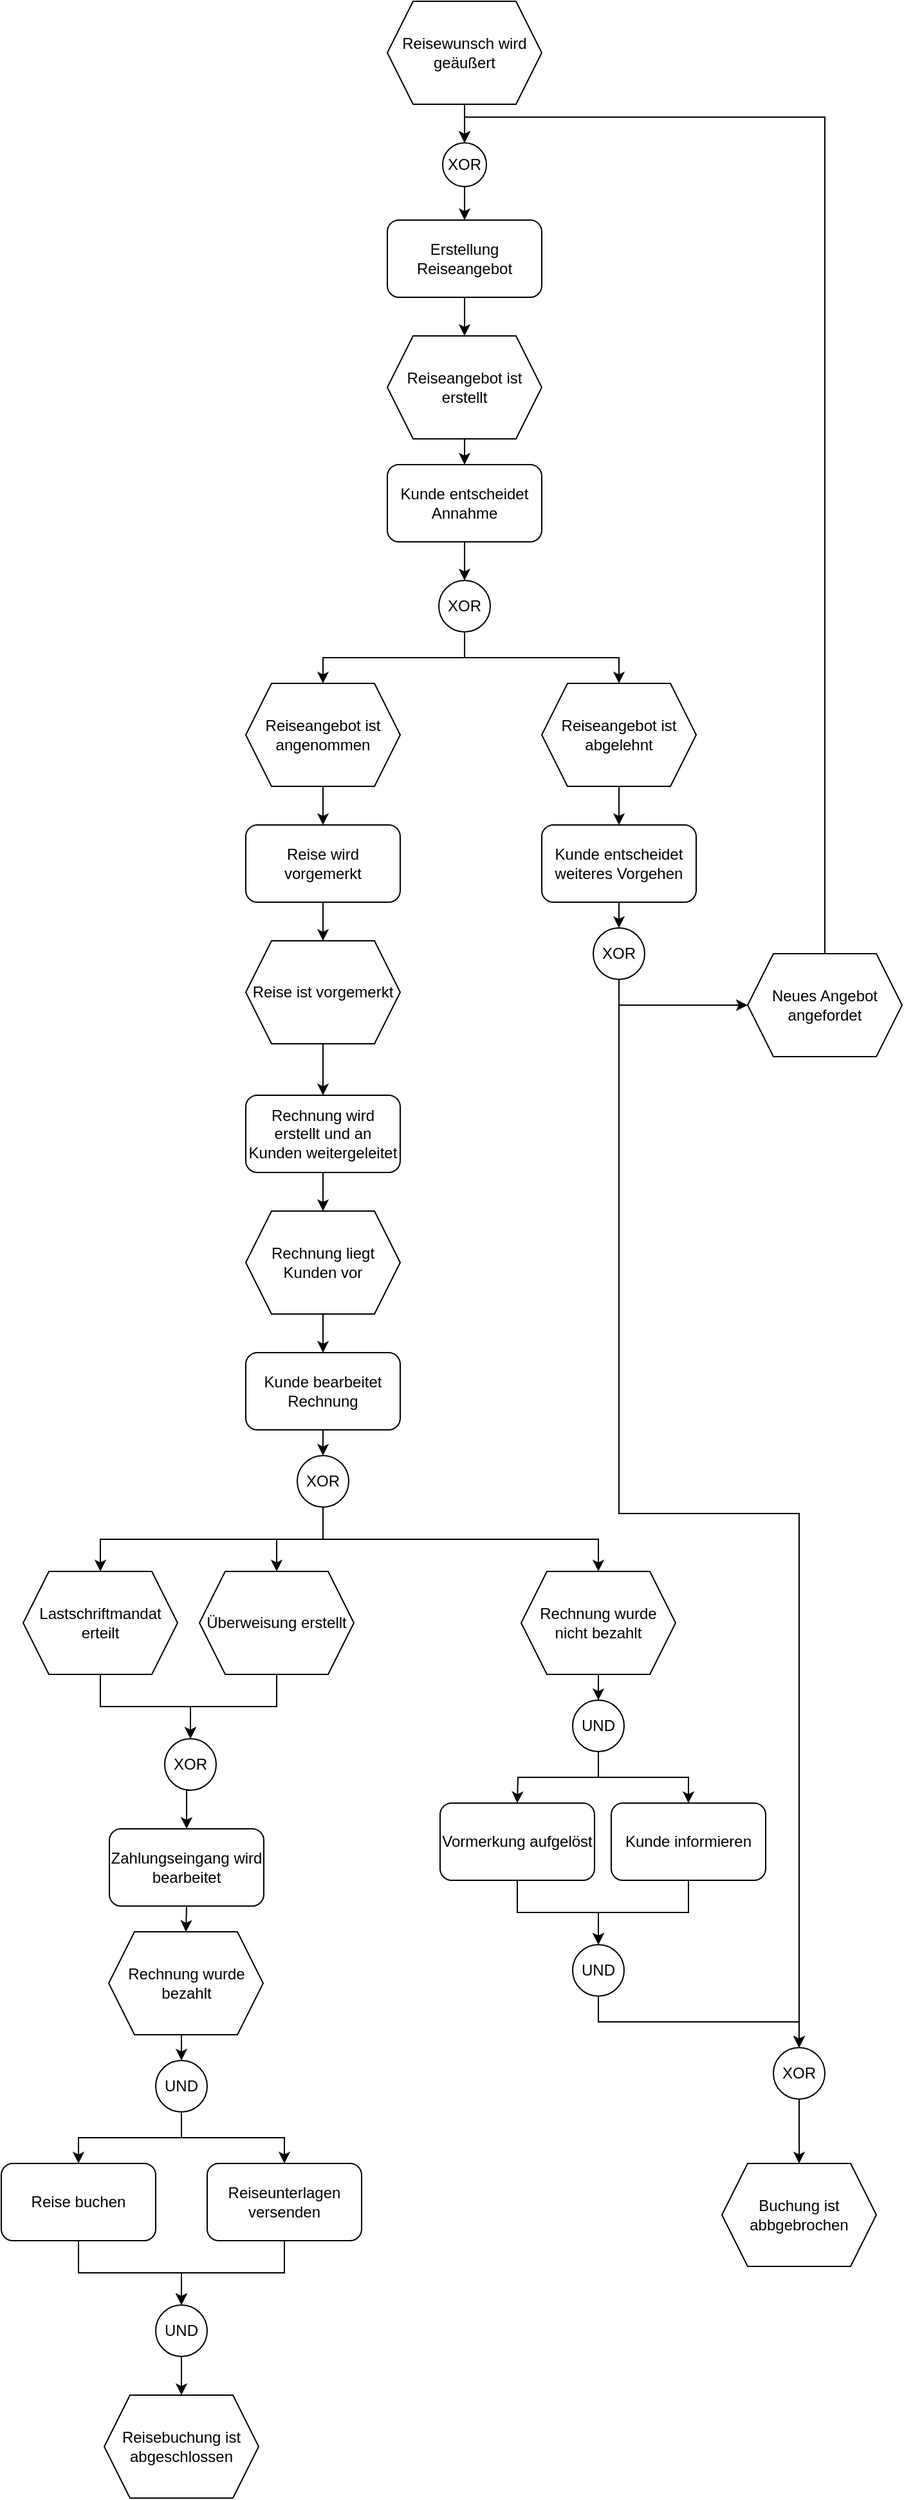 <mxfile version="14.5.1" type="device"><diagram id="2vCjcO7J6y7b90xfnMLN" name="Page-1"><mxGraphModel dx="2253" dy="2029" grid="1" gridSize="10" guides="1" tooltips="1" connect="1" arrows="1" fold="1" page="1" pageScale="1" pageWidth="827" pageHeight="1169" math="0" shadow="0"><root><mxCell id="0"/><mxCell id="1" parent="0"/><mxCell id="QBhpnT_D8Alsl25RhvCz-26" style="edgeStyle=orthogonalEdgeStyle;rounded=0;orthogonalLoop=1;jettySize=auto;html=1;exitX=0.5;exitY=1;exitDx=0;exitDy=0;entryX=0.5;entryY=0;entryDx=0;entryDy=0;" edge="1" parent="1" source="QBhpnT_D8Alsl25RhvCz-1" target="QBhpnT_D8Alsl25RhvCz-24"><mxGeometry relative="1" as="geometry"/></mxCell><mxCell id="QBhpnT_D8Alsl25RhvCz-1" value="Reisewunsch wird geäußert" style="shape=hexagon;perimeter=hexagonPerimeter2;whiteSpace=wrap;html=1;fixedSize=1;" vertex="1" parent="1"><mxGeometry x="190" y="-30" width="120" height="80" as="geometry"/></mxCell><mxCell id="QBhpnT_D8Alsl25RhvCz-5" style="edgeStyle=orthogonalEdgeStyle;rounded=0;orthogonalLoop=1;jettySize=auto;html=1;exitX=0.5;exitY=1;exitDx=0;exitDy=0;entryX=0.5;entryY=0;entryDx=0;entryDy=0;" edge="1" parent="1" source="QBhpnT_D8Alsl25RhvCz-2" target="QBhpnT_D8Alsl25RhvCz-4"><mxGeometry relative="1" as="geometry"/></mxCell><mxCell id="QBhpnT_D8Alsl25RhvCz-2" value="Erstellung Reiseangebot" style="rounded=1;whiteSpace=wrap;html=1;" vertex="1" parent="1"><mxGeometry x="190" y="140" width="120" height="60" as="geometry"/></mxCell><mxCell id="QBhpnT_D8Alsl25RhvCz-11" style="edgeStyle=orthogonalEdgeStyle;rounded=0;orthogonalLoop=1;jettySize=auto;html=1;exitX=0.5;exitY=1;exitDx=0;exitDy=0;entryX=0.5;entryY=0;entryDx=0;entryDy=0;" edge="1" parent="1" source="QBhpnT_D8Alsl25RhvCz-4" target="QBhpnT_D8Alsl25RhvCz-6"><mxGeometry relative="1" as="geometry"/></mxCell><mxCell id="QBhpnT_D8Alsl25RhvCz-4" value="Reiseangebot ist erstellt" style="shape=hexagon;perimeter=hexagonPerimeter2;whiteSpace=wrap;html=1;fixedSize=1;" vertex="1" parent="1"><mxGeometry x="190" y="230" width="120" height="80" as="geometry"/></mxCell><mxCell id="QBhpnT_D8Alsl25RhvCz-12" style="edgeStyle=orthogonalEdgeStyle;rounded=0;orthogonalLoop=1;jettySize=auto;html=1;exitX=0.5;exitY=1;exitDx=0;exitDy=0;entryX=0.5;entryY=0;entryDx=0;entryDy=0;" edge="1" parent="1" source="QBhpnT_D8Alsl25RhvCz-6" target="QBhpnT_D8Alsl25RhvCz-8"><mxGeometry relative="1" as="geometry"/></mxCell><mxCell id="QBhpnT_D8Alsl25RhvCz-6" value="Kunde entscheidet Annahme" style="rounded=1;whiteSpace=wrap;html=1;" vertex="1" parent="1"><mxGeometry x="190" y="330" width="120" height="60" as="geometry"/></mxCell><mxCell id="QBhpnT_D8Alsl25RhvCz-13" style="edgeStyle=orthogonalEdgeStyle;rounded=0;orthogonalLoop=1;jettySize=auto;html=1;exitX=0.5;exitY=1;exitDx=0;exitDy=0;" edge="1" parent="1" source="QBhpnT_D8Alsl25RhvCz-8" target="QBhpnT_D8Alsl25RhvCz-9"><mxGeometry relative="1" as="geometry"/></mxCell><mxCell id="QBhpnT_D8Alsl25RhvCz-14" style="edgeStyle=orthogonalEdgeStyle;rounded=0;orthogonalLoop=1;jettySize=auto;html=1;exitX=0.5;exitY=1;exitDx=0;exitDy=0;entryX=0.5;entryY=0;entryDx=0;entryDy=0;" edge="1" parent="1" source="QBhpnT_D8Alsl25RhvCz-8" target="QBhpnT_D8Alsl25RhvCz-10"><mxGeometry relative="1" as="geometry"/></mxCell><mxCell id="QBhpnT_D8Alsl25RhvCz-8" value="XOR" style="ellipse;whiteSpace=wrap;html=1;aspect=fixed;" vertex="1" parent="1"><mxGeometry x="230" y="420" width="40" height="40" as="geometry"/></mxCell><mxCell id="QBhpnT_D8Alsl25RhvCz-31" style="edgeStyle=orthogonalEdgeStyle;rounded=0;orthogonalLoop=1;jettySize=auto;html=1;exitX=0.5;exitY=1;exitDx=0;exitDy=0;entryX=0.5;entryY=0;entryDx=0;entryDy=0;" edge="1" parent="1" source="QBhpnT_D8Alsl25RhvCz-9" target="QBhpnT_D8Alsl25RhvCz-28"><mxGeometry relative="1" as="geometry"/></mxCell><mxCell id="QBhpnT_D8Alsl25RhvCz-9" value="Reiseangebot ist angenommen" style="shape=hexagon;perimeter=hexagonPerimeter2;whiteSpace=wrap;html=1;fixedSize=1;" vertex="1" parent="1"><mxGeometry x="80" y="500" width="120" height="80" as="geometry"/></mxCell><mxCell id="QBhpnT_D8Alsl25RhvCz-16" style="edgeStyle=orthogonalEdgeStyle;rounded=0;orthogonalLoop=1;jettySize=auto;html=1;exitX=0.5;exitY=1;exitDx=0;exitDy=0;entryX=0.5;entryY=0;entryDx=0;entryDy=0;" edge="1" parent="1" source="QBhpnT_D8Alsl25RhvCz-10" target="QBhpnT_D8Alsl25RhvCz-15"><mxGeometry relative="1" as="geometry"/></mxCell><mxCell id="QBhpnT_D8Alsl25RhvCz-10" value="Reiseangebot ist abgelehnt" style="shape=hexagon;perimeter=hexagonPerimeter2;whiteSpace=wrap;html=1;fixedSize=1;" vertex="1" parent="1"><mxGeometry x="310" y="500" width="120" height="80" as="geometry"/></mxCell><mxCell id="QBhpnT_D8Alsl25RhvCz-21" style="edgeStyle=orthogonalEdgeStyle;rounded=0;orthogonalLoop=1;jettySize=auto;html=1;exitX=0.5;exitY=1;exitDx=0;exitDy=0;entryX=0.5;entryY=0;entryDx=0;entryDy=0;" edge="1" parent="1" source="QBhpnT_D8Alsl25RhvCz-15" target="QBhpnT_D8Alsl25RhvCz-17"><mxGeometry relative="1" as="geometry"/></mxCell><mxCell id="QBhpnT_D8Alsl25RhvCz-15" value="Kunde entscheidet weiteres Vorgehen" style="rounded=1;whiteSpace=wrap;html=1;" vertex="1" parent="1"><mxGeometry x="310" y="610" width="120" height="60" as="geometry"/></mxCell><mxCell id="QBhpnT_D8Alsl25RhvCz-23" style="edgeStyle=orthogonalEdgeStyle;rounded=0;orthogonalLoop=1;jettySize=auto;html=1;exitX=0.5;exitY=1;exitDx=0;exitDy=0;entryX=0;entryY=0.5;entryDx=0;entryDy=0;" edge="1" parent="1" source="QBhpnT_D8Alsl25RhvCz-17" target="QBhpnT_D8Alsl25RhvCz-19"><mxGeometry relative="1" as="geometry"/></mxCell><mxCell id="QBhpnT_D8Alsl25RhvCz-107" style="edgeStyle=orthogonalEdgeStyle;rounded=0;orthogonalLoop=1;jettySize=auto;html=1;exitX=0.5;exitY=1;exitDx=0;exitDy=0;entryX=0.5;entryY=0;entryDx=0;entryDy=0;" edge="1" parent="1" source="QBhpnT_D8Alsl25RhvCz-17" target="QBhpnT_D8Alsl25RhvCz-105"><mxGeometry relative="1" as="geometry"/></mxCell><mxCell id="QBhpnT_D8Alsl25RhvCz-17" value="XOR" style="ellipse;whiteSpace=wrap;html=1;aspect=fixed;" vertex="1" parent="1"><mxGeometry x="350" y="690" width="40" height="40" as="geometry"/></mxCell><mxCell id="QBhpnT_D8Alsl25RhvCz-18" value="Buchung ist abbgebrochen" style="shape=hexagon;perimeter=hexagonPerimeter2;whiteSpace=wrap;html=1;fixedSize=1;" vertex="1" parent="1"><mxGeometry x="450" y="1650" width="120" height="80" as="geometry"/></mxCell><mxCell id="QBhpnT_D8Alsl25RhvCz-27" style="edgeStyle=orthogonalEdgeStyle;rounded=0;orthogonalLoop=1;jettySize=auto;html=1;exitX=0.5;exitY=0;exitDx=0;exitDy=0;entryX=0.5;entryY=0;entryDx=0;entryDy=0;" edge="1" parent="1" source="QBhpnT_D8Alsl25RhvCz-19" target="QBhpnT_D8Alsl25RhvCz-24"><mxGeometry relative="1" as="geometry"/></mxCell><mxCell id="QBhpnT_D8Alsl25RhvCz-19" value="Neues Angebot angefordet" style="shape=hexagon;perimeter=hexagonPerimeter2;whiteSpace=wrap;html=1;fixedSize=1;" vertex="1" parent="1"><mxGeometry x="470" y="710" width="120" height="80" as="geometry"/></mxCell><mxCell id="QBhpnT_D8Alsl25RhvCz-25" style="edgeStyle=orthogonalEdgeStyle;rounded=0;orthogonalLoop=1;jettySize=auto;html=1;exitX=0.5;exitY=1;exitDx=0;exitDy=0;entryX=0.5;entryY=0;entryDx=0;entryDy=0;" edge="1" parent="1" source="QBhpnT_D8Alsl25RhvCz-24" target="QBhpnT_D8Alsl25RhvCz-2"><mxGeometry relative="1" as="geometry"/></mxCell><mxCell id="QBhpnT_D8Alsl25RhvCz-24" value="XOR" style="ellipse;whiteSpace=wrap;html=1;aspect=fixed;" vertex="1" parent="1"><mxGeometry x="233" y="80" width="34" height="34" as="geometry"/></mxCell><mxCell id="QBhpnT_D8Alsl25RhvCz-32" style="edgeStyle=orthogonalEdgeStyle;rounded=0;orthogonalLoop=1;jettySize=auto;html=1;exitX=0.5;exitY=1;exitDx=0;exitDy=0;entryX=0.5;entryY=0;entryDx=0;entryDy=0;" edge="1" parent="1" source="QBhpnT_D8Alsl25RhvCz-28" target="QBhpnT_D8Alsl25RhvCz-29"><mxGeometry relative="1" as="geometry"/></mxCell><mxCell id="QBhpnT_D8Alsl25RhvCz-28" value="Reise wird vorgemerkt" style="rounded=1;whiteSpace=wrap;html=1;" vertex="1" parent="1"><mxGeometry x="80" y="610" width="120" height="60" as="geometry"/></mxCell><mxCell id="QBhpnT_D8Alsl25RhvCz-33" style="edgeStyle=orthogonalEdgeStyle;rounded=0;orthogonalLoop=1;jettySize=auto;html=1;exitX=0.5;exitY=1;exitDx=0;exitDy=0;entryX=0.5;entryY=0;entryDx=0;entryDy=0;" edge="1" parent="1" source="QBhpnT_D8Alsl25RhvCz-29" target="QBhpnT_D8Alsl25RhvCz-30"><mxGeometry relative="1" as="geometry"/></mxCell><mxCell id="QBhpnT_D8Alsl25RhvCz-29" value="Reise ist vorgemerkt" style="shape=hexagon;perimeter=hexagonPerimeter2;whiteSpace=wrap;html=1;fixedSize=1;" vertex="1" parent="1"><mxGeometry x="80" y="700" width="120" height="80" as="geometry"/></mxCell><mxCell id="QBhpnT_D8Alsl25RhvCz-35" style="edgeStyle=orthogonalEdgeStyle;rounded=0;orthogonalLoop=1;jettySize=auto;html=1;exitX=0.5;exitY=1;exitDx=0;exitDy=0;entryX=0.5;entryY=0;entryDx=0;entryDy=0;" edge="1" parent="1" source="QBhpnT_D8Alsl25RhvCz-30" target="QBhpnT_D8Alsl25RhvCz-34"><mxGeometry relative="1" as="geometry"/></mxCell><mxCell id="QBhpnT_D8Alsl25RhvCz-30" value="Rechnung wird erstellt und an Kunden weitergeleitet" style="rounded=1;whiteSpace=wrap;html=1;" vertex="1" parent="1"><mxGeometry x="80" y="820" width="120" height="60" as="geometry"/></mxCell><mxCell id="QBhpnT_D8Alsl25RhvCz-53" style="edgeStyle=orthogonalEdgeStyle;rounded=0;orthogonalLoop=1;jettySize=auto;html=1;exitX=0.5;exitY=1;exitDx=0;exitDy=0;entryX=0.5;entryY=0;entryDx=0;entryDy=0;" edge="1" parent="1" source="QBhpnT_D8Alsl25RhvCz-34"><mxGeometry relative="1" as="geometry"><mxPoint x="140" y="1020" as="targetPoint"/></mxGeometry></mxCell><mxCell id="QBhpnT_D8Alsl25RhvCz-34" value="Rechnung liegt Kunden vor" style="shape=hexagon;perimeter=hexagonPerimeter2;whiteSpace=wrap;html=1;fixedSize=1;" vertex="1" parent="1"><mxGeometry x="80" y="910" width="120" height="80" as="geometry"/></mxCell><mxCell id="QBhpnT_D8Alsl25RhvCz-74" style="edgeStyle=orthogonalEdgeStyle;rounded=0;orthogonalLoop=1;jettySize=auto;html=1;exitX=0.5;exitY=1;exitDx=0;exitDy=0;entryX=0.5;entryY=0;entryDx=0;entryDy=0;" edge="1" parent="1" target="QBhpnT_D8Alsl25RhvCz-59"><mxGeometry relative="1" as="geometry"><mxPoint x="30" y="1650" as="sourcePoint"/></mxGeometry></mxCell><mxCell id="QBhpnT_D8Alsl25RhvCz-86" style="edgeStyle=orthogonalEdgeStyle;rounded=0;orthogonalLoop=1;jettySize=auto;html=1;exitX=0.5;exitY=1;exitDx=0;exitDy=0;entryX=0.5;entryY=0;entryDx=0;entryDy=0;" edge="1" parent="1" source="QBhpnT_D8Alsl25RhvCz-58" target="QBhpnT_D8Alsl25RhvCz-83"><mxGeometry relative="1" as="geometry"/></mxCell><mxCell id="QBhpnT_D8Alsl25RhvCz-58" value="Rechnung wurde bezahlt" style="shape=hexagon;perimeter=hexagonPerimeter2;whiteSpace=wrap;html=1;fixedSize=1;" vertex="1" parent="1"><mxGeometry x="-26.5" y="1470" width="120" height="80" as="geometry"/></mxCell><mxCell id="QBhpnT_D8Alsl25RhvCz-68" style="edgeStyle=orthogonalEdgeStyle;rounded=0;orthogonalLoop=1;jettySize=auto;html=1;exitX=0.5;exitY=1;exitDx=0;exitDy=0;entryX=0.5;entryY=0;entryDx=0;entryDy=0;" edge="1" parent="1" source="QBhpnT_D8Alsl25RhvCz-62" target="QBhpnT_D8Alsl25RhvCz-66"><mxGeometry relative="1" as="geometry"/></mxCell><mxCell id="QBhpnT_D8Alsl25RhvCz-62" value="Rechnung wurde nicht bezahlt" style="shape=hexagon;perimeter=hexagonPerimeter2;whiteSpace=wrap;html=1;fixedSize=1;" vertex="1" parent="1"><mxGeometry x="294" y="1190" width="120" height="80" as="geometry"/></mxCell><mxCell id="QBhpnT_D8Alsl25RhvCz-102" style="edgeStyle=orthogonalEdgeStyle;rounded=0;orthogonalLoop=1;jettySize=auto;html=1;exitX=0.5;exitY=1;exitDx=0;exitDy=0;entryX=0.5;entryY=0;entryDx=0;entryDy=0;" edge="1" parent="1" source="QBhpnT_D8Alsl25RhvCz-63" target="QBhpnT_D8Alsl25RhvCz-67"><mxGeometry relative="1" as="geometry"/></mxCell><mxCell id="QBhpnT_D8Alsl25RhvCz-63" value="Vormerkung aufgelöst" style="rounded=1;whiteSpace=wrap;html=1;" vertex="1" parent="1"><mxGeometry x="231" y="1370" width="120" height="60" as="geometry"/></mxCell><mxCell id="QBhpnT_D8Alsl25RhvCz-72" style="edgeStyle=orthogonalEdgeStyle;rounded=0;orthogonalLoop=1;jettySize=auto;html=1;exitX=0.5;exitY=1;exitDx=0;exitDy=0;entryX=0.5;entryY=0;entryDx=0;entryDy=0;" edge="1" parent="1" source="QBhpnT_D8Alsl25RhvCz-64" target="QBhpnT_D8Alsl25RhvCz-67"><mxGeometry relative="1" as="geometry"/></mxCell><mxCell id="QBhpnT_D8Alsl25RhvCz-64" value="Kunde informieren" style="rounded=1;whiteSpace=wrap;html=1;" vertex="1" parent="1"><mxGeometry x="364" y="1370" width="120" height="60" as="geometry"/></mxCell><mxCell id="QBhpnT_D8Alsl25RhvCz-69" style="edgeStyle=orthogonalEdgeStyle;rounded=0;orthogonalLoop=1;jettySize=auto;html=1;exitX=0.5;exitY=1;exitDx=0;exitDy=0;" edge="1" parent="1" source="QBhpnT_D8Alsl25RhvCz-66"><mxGeometry relative="1" as="geometry"><mxPoint x="291" y="1370" as="targetPoint"/></mxGeometry></mxCell><mxCell id="QBhpnT_D8Alsl25RhvCz-70" style="edgeStyle=orthogonalEdgeStyle;rounded=0;orthogonalLoop=1;jettySize=auto;html=1;exitX=0.5;exitY=1;exitDx=0;exitDy=0;" edge="1" parent="1" source="QBhpnT_D8Alsl25RhvCz-66" target="QBhpnT_D8Alsl25RhvCz-64"><mxGeometry relative="1" as="geometry"/></mxCell><mxCell id="QBhpnT_D8Alsl25RhvCz-66" value="UND" style="ellipse;whiteSpace=wrap;html=1;aspect=fixed;" vertex="1" parent="1"><mxGeometry x="334" y="1290" width="40" height="40" as="geometry"/></mxCell><mxCell id="QBhpnT_D8Alsl25RhvCz-106" style="edgeStyle=orthogonalEdgeStyle;rounded=0;orthogonalLoop=1;jettySize=auto;html=1;exitX=0.5;exitY=1;exitDx=0;exitDy=0;entryX=0.5;entryY=0;entryDx=0;entryDy=0;" edge="1" parent="1" source="QBhpnT_D8Alsl25RhvCz-67" target="QBhpnT_D8Alsl25RhvCz-105"><mxGeometry relative="1" as="geometry"/></mxCell><mxCell id="QBhpnT_D8Alsl25RhvCz-67" value="UND" style="ellipse;whiteSpace=wrap;html=1;aspect=fixed;" vertex="1" parent="1"><mxGeometry x="334" y="1480" width="40" height="40" as="geometry"/></mxCell><mxCell id="QBhpnT_D8Alsl25RhvCz-76" style="edgeStyle=orthogonalEdgeStyle;rounded=0;orthogonalLoop=1;jettySize=auto;html=1;exitX=0.5;exitY=1;exitDx=0;exitDy=0;" edge="1" parent="1" source="QBhpnT_D8Alsl25RhvCz-77" target="QBhpnT_D8Alsl25RhvCz-85"><mxGeometry relative="1" as="geometry"/></mxCell><mxCell id="QBhpnT_D8Alsl25RhvCz-77" value="Reise buchen" style="rounded=1;whiteSpace=wrap;html=1;" vertex="1" parent="1"><mxGeometry x="-110" y="1650" width="120" height="60" as="geometry"/></mxCell><mxCell id="QBhpnT_D8Alsl25RhvCz-103" style="edgeStyle=orthogonalEdgeStyle;rounded=0;orthogonalLoop=1;jettySize=auto;html=1;exitX=0.5;exitY=1;exitDx=0;exitDy=0;entryX=0.5;entryY=0;entryDx=0;entryDy=0;" edge="1" parent="1" source="QBhpnT_D8Alsl25RhvCz-79" target="QBhpnT_D8Alsl25RhvCz-85"><mxGeometry relative="1" as="geometry"/></mxCell><mxCell id="QBhpnT_D8Alsl25RhvCz-79" value="Reiseunterlagen versenden" style="rounded=1;whiteSpace=wrap;html=1;" vertex="1" parent="1"><mxGeometry x="50" y="1650" width="120" height="60" as="geometry"/></mxCell><mxCell id="QBhpnT_D8Alsl25RhvCz-80" value="Reisebuchung ist abgeschlossen" style="shape=hexagon;perimeter=hexagonPerimeter2;whiteSpace=wrap;html=1;fixedSize=1;" vertex="1" parent="1"><mxGeometry x="-30" y="1830" width="120" height="80" as="geometry"/></mxCell><mxCell id="QBhpnT_D8Alsl25RhvCz-81" style="edgeStyle=orthogonalEdgeStyle;rounded=0;orthogonalLoop=1;jettySize=auto;html=1;exitX=0.5;exitY=1;exitDx=0;exitDy=0;" edge="1" parent="1" source="QBhpnT_D8Alsl25RhvCz-83" target="QBhpnT_D8Alsl25RhvCz-77"><mxGeometry relative="1" as="geometry"/></mxCell><mxCell id="QBhpnT_D8Alsl25RhvCz-104" style="edgeStyle=orthogonalEdgeStyle;rounded=0;orthogonalLoop=1;jettySize=auto;html=1;exitX=0.5;exitY=1;exitDx=0;exitDy=0;" edge="1" parent="1" source="QBhpnT_D8Alsl25RhvCz-83" target="QBhpnT_D8Alsl25RhvCz-79"><mxGeometry relative="1" as="geometry"/></mxCell><mxCell id="QBhpnT_D8Alsl25RhvCz-83" value="UND" style="ellipse;whiteSpace=wrap;html=1;aspect=fixed;" vertex="1" parent="1"><mxGeometry x="10" y="1570" width="40" height="40" as="geometry"/></mxCell><mxCell id="QBhpnT_D8Alsl25RhvCz-84" style="edgeStyle=orthogonalEdgeStyle;rounded=0;orthogonalLoop=1;jettySize=auto;html=1;exitX=0.5;exitY=1;exitDx=0;exitDy=0;" edge="1" parent="1" source="QBhpnT_D8Alsl25RhvCz-85" target="QBhpnT_D8Alsl25RhvCz-80"><mxGeometry relative="1" as="geometry"/></mxCell><mxCell id="QBhpnT_D8Alsl25RhvCz-85" value="UND" style="ellipse;whiteSpace=wrap;html=1;aspect=fixed;" vertex="1" parent="1"><mxGeometry x="10" y="1760" width="40" height="40" as="geometry"/></mxCell><mxCell id="QBhpnT_D8Alsl25RhvCz-92" style="edgeStyle=orthogonalEdgeStyle;rounded=0;orthogonalLoop=1;jettySize=auto;html=1;exitX=0.5;exitY=1;exitDx=0;exitDy=0;entryX=0.5;entryY=0;entryDx=0;entryDy=0;" edge="1" parent="1" source="QBhpnT_D8Alsl25RhvCz-87" target="QBhpnT_D8Alsl25RhvCz-91"><mxGeometry relative="1" as="geometry"/></mxCell><mxCell id="QBhpnT_D8Alsl25RhvCz-87" value="Kunde bearbeitet Rechnung" style="rounded=1;whiteSpace=wrap;html=1;" vertex="1" parent="1"><mxGeometry x="80" y="1020" width="120" height="60" as="geometry"/></mxCell><mxCell id="QBhpnT_D8Alsl25RhvCz-98" style="edgeStyle=orthogonalEdgeStyle;rounded=0;orthogonalLoop=1;jettySize=auto;html=1;exitX=0.5;exitY=1;exitDx=0;exitDy=0;entryX=0.5;entryY=0;entryDx=0;entryDy=0;" edge="1" parent="1" source="QBhpnT_D8Alsl25RhvCz-88" target="QBhpnT_D8Alsl25RhvCz-97"><mxGeometry relative="1" as="geometry"/></mxCell><mxCell id="QBhpnT_D8Alsl25RhvCz-88" value="Lastschriftmandat erteilt" style="shape=hexagon;perimeter=hexagonPerimeter2;whiteSpace=wrap;html=1;fixedSize=1;" vertex="1" parent="1"><mxGeometry x="-93" y="1190" width="120" height="80" as="geometry"/></mxCell><mxCell id="QBhpnT_D8Alsl25RhvCz-99" style="edgeStyle=orthogonalEdgeStyle;rounded=0;orthogonalLoop=1;jettySize=auto;html=1;exitX=0.5;exitY=1;exitDx=0;exitDy=0;entryX=0.5;entryY=0;entryDx=0;entryDy=0;" edge="1" parent="1" source="QBhpnT_D8Alsl25RhvCz-89" target="QBhpnT_D8Alsl25RhvCz-97"><mxGeometry relative="1" as="geometry"/></mxCell><mxCell id="QBhpnT_D8Alsl25RhvCz-89" value="Überweisung erstellt" style="shape=hexagon;perimeter=hexagonPerimeter2;whiteSpace=wrap;html=1;fixedSize=1;" vertex="1" parent="1"><mxGeometry x="44" y="1190" width="120" height="80" as="geometry"/></mxCell><mxCell id="QBhpnT_D8Alsl25RhvCz-93" style="edgeStyle=orthogonalEdgeStyle;rounded=0;orthogonalLoop=1;jettySize=auto;html=1;exitX=0.5;exitY=1;exitDx=0;exitDy=0;entryX=0.5;entryY=0;entryDx=0;entryDy=0;" edge="1" parent="1" source="QBhpnT_D8Alsl25RhvCz-91" target="QBhpnT_D8Alsl25RhvCz-88"><mxGeometry relative="1" as="geometry"/></mxCell><mxCell id="QBhpnT_D8Alsl25RhvCz-94" style="edgeStyle=orthogonalEdgeStyle;rounded=0;orthogonalLoop=1;jettySize=auto;html=1;exitX=0.5;exitY=1;exitDx=0;exitDy=0;entryX=0.5;entryY=0;entryDx=0;entryDy=0;" edge="1" parent="1" source="QBhpnT_D8Alsl25RhvCz-91" target="QBhpnT_D8Alsl25RhvCz-89"><mxGeometry relative="1" as="geometry"/></mxCell><mxCell id="QBhpnT_D8Alsl25RhvCz-95" style="edgeStyle=orthogonalEdgeStyle;rounded=0;orthogonalLoop=1;jettySize=auto;html=1;exitX=0.5;exitY=1;exitDx=0;exitDy=0;entryX=0.5;entryY=0;entryDx=0;entryDy=0;" edge="1" parent="1" source="QBhpnT_D8Alsl25RhvCz-91" target="QBhpnT_D8Alsl25RhvCz-62"><mxGeometry relative="1" as="geometry"/></mxCell><mxCell id="QBhpnT_D8Alsl25RhvCz-91" value="XOR" style="ellipse;whiteSpace=wrap;html=1;aspect=fixed;" vertex="1" parent="1"><mxGeometry x="120" y="1100" width="40" height="40" as="geometry"/></mxCell><mxCell id="QBhpnT_D8Alsl25RhvCz-101" style="edgeStyle=orthogonalEdgeStyle;rounded=0;orthogonalLoop=1;jettySize=auto;html=1;exitX=0.5;exitY=1;exitDx=0;exitDy=0;entryX=0.5;entryY=0;entryDx=0;entryDy=0;" edge="1" parent="1" source="QBhpnT_D8Alsl25RhvCz-96" target="QBhpnT_D8Alsl25RhvCz-58"><mxGeometry relative="1" as="geometry"/></mxCell><mxCell id="QBhpnT_D8Alsl25RhvCz-96" value="Zahlungseingang wird bearbeitet" style="rounded=1;whiteSpace=wrap;html=1;" vertex="1" parent="1"><mxGeometry x="-26" y="1390" width="120" height="60" as="geometry"/></mxCell><mxCell id="QBhpnT_D8Alsl25RhvCz-109" style="edgeStyle=orthogonalEdgeStyle;rounded=0;orthogonalLoop=1;jettySize=auto;html=1;exitX=0.5;exitY=1;exitDx=0;exitDy=0;entryX=0.5;entryY=0;entryDx=0;entryDy=0;" edge="1" parent="1" source="QBhpnT_D8Alsl25RhvCz-97" target="QBhpnT_D8Alsl25RhvCz-96"><mxGeometry relative="1" as="geometry"/></mxCell><mxCell id="QBhpnT_D8Alsl25RhvCz-97" value="XOR" style="ellipse;whiteSpace=wrap;html=1;aspect=fixed;" vertex="1" parent="1"><mxGeometry x="17" y="1320" width="40" height="40" as="geometry"/></mxCell><mxCell id="QBhpnT_D8Alsl25RhvCz-108" style="edgeStyle=orthogonalEdgeStyle;rounded=0;orthogonalLoop=1;jettySize=auto;html=1;exitX=0.5;exitY=1;exitDx=0;exitDy=0;entryX=0.5;entryY=0;entryDx=0;entryDy=0;" edge="1" parent="1" source="QBhpnT_D8Alsl25RhvCz-105" target="QBhpnT_D8Alsl25RhvCz-18"><mxGeometry relative="1" as="geometry"/></mxCell><mxCell id="QBhpnT_D8Alsl25RhvCz-105" value="XOR" style="ellipse;whiteSpace=wrap;html=1;aspect=fixed;" vertex="1" parent="1"><mxGeometry x="490" y="1560" width="40" height="40" as="geometry"/></mxCell></root></mxGraphModel></diagram></mxfile>
